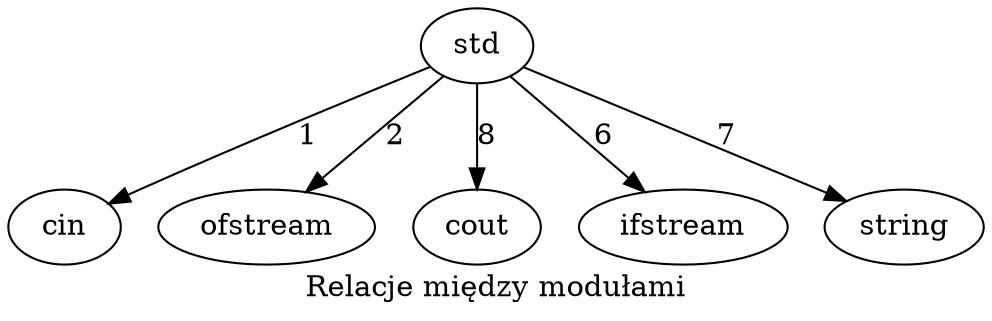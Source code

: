 digraph foo{
label ="Relacje między modułami""std" -> "cin"[label =  "1"]
"std" -> "ofstream"[label =  "2"]
"std" -> "cout"[label =  "8"]
"std" -> "ifstream"[label =  "6"]
"std" -> "string"[label =  "7"]
}